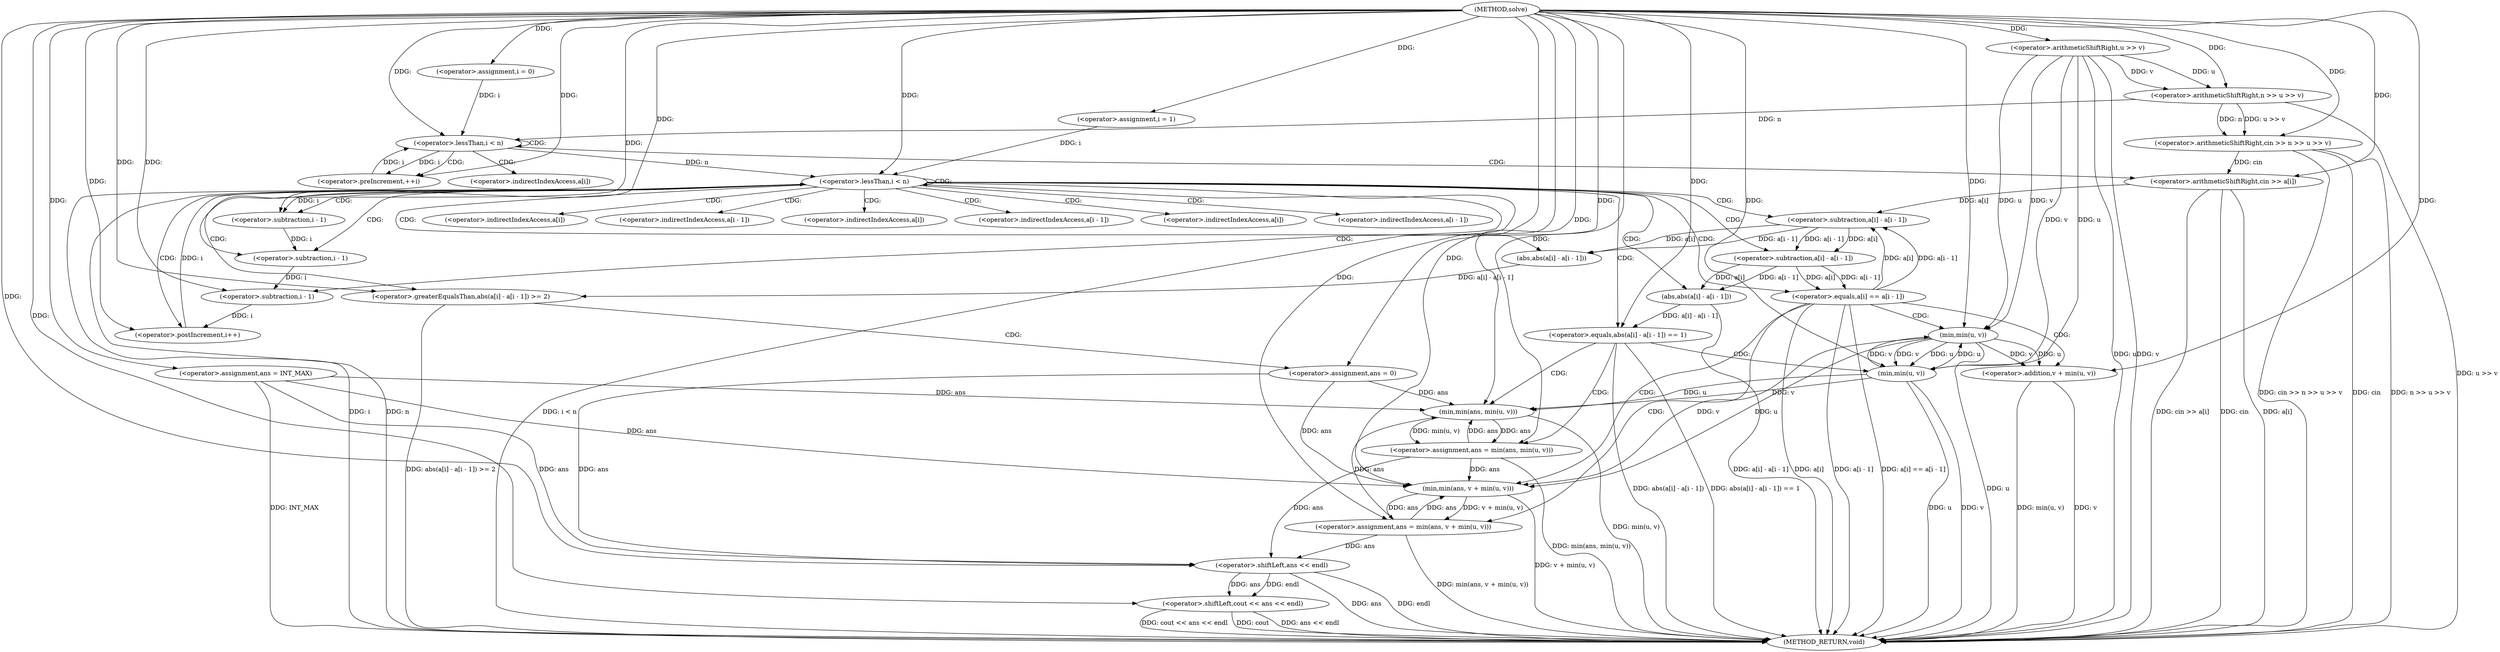 digraph "solve" {  
"1000318" [label = "(METHOD,solve)" ]
"1000421" [label = "(METHOD_RETURN,void)" ]
"1000323" [label = "(<operator>.arithmeticShiftRight,cin >> n >> u >> v)" ]
"1000347" [label = "(<operator>.assignment,ans = INT_MAX)" ]
"1000416" [label = "(<operator>.shiftLeft,cout << ans << endl)" ]
"1000333" [label = "(<operator>.assignment,i = 0)" ]
"1000336" [label = "(<operator>.lessThan,i < n)" ]
"1000339" [label = "(<operator>.preIncrement,++i)" ]
"1000341" [label = "(<operator>.arithmeticShiftRight,cin >> a[i])" ]
"1000352" [label = "(<operator>.assignment,i = 1)" ]
"1000355" [label = "(<operator>.lessThan,i < n)" ]
"1000358" [label = "(<operator>.postIncrement,i++)" ]
"1000325" [label = "(<operator>.arithmeticShiftRight,n >> u >> v)" ]
"1000418" [label = "(<operator>.shiftLeft,ans << endl)" ]
"1000327" [label = "(<operator>.arithmeticShiftRight,u >> v)" ]
"1000362" [label = "(<operator>.greaterEqualsThan,abs(a[i] - a[i - 1]) >= 2)" ]
"1000374" [label = "(<operator>.assignment,ans = 0)" ]
"1000378" [label = "(<operator>.equals,abs(a[i] - a[i - 1]) == 1)" ]
"1000390" [label = "(<operator>.assignment,ans = min(ans, min(u, v)))" ]
"1000398" [label = "(<operator>.equals,a[i] == a[i - 1])" ]
"1000407" [label = "(<operator>.assignment,ans = min(ans, v + min(u, v)))" ]
"1000363" [label = "(abs,abs(a[i] - a[i - 1]))" ]
"1000379" [label = "(abs,abs(a[i] - a[i - 1]))" ]
"1000392" [label = "(min,min(ans, min(u, v)))" ]
"1000409" [label = "(min,min(ans, v + min(u, v)))" ]
"1000364" [label = "(<operator>.subtraction,a[i] - a[i - 1])" ]
"1000380" [label = "(<operator>.subtraction,a[i] - a[i - 1])" ]
"1000394" [label = "(min,min(u, v))" ]
"1000404" [label = "(<operator>.subtraction,i - 1)" ]
"1000411" [label = "(<operator>.addition,v + min(u, v))" ]
"1000413" [label = "(min,min(u, v))" ]
"1000370" [label = "(<operator>.subtraction,i - 1)" ]
"1000386" [label = "(<operator>.subtraction,i - 1)" ]
"1000343" [label = "(<operator>.indirectIndexAccess,a[i])" ]
"1000399" [label = "(<operator>.indirectIndexAccess,a[i])" ]
"1000402" [label = "(<operator>.indirectIndexAccess,a[i - 1])" ]
"1000365" [label = "(<operator>.indirectIndexAccess,a[i])" ]
"1000368" [label = "(<operator>.indirectIndexAccess,a[i - 1])" ]
"1000381" [label = "(<operator>.indirectIndexAccess,a[i])" ]
"1000384" [label = "(<operator>.indirectIndexAccess,a[i - 1])" ]
  "1000323" -> "1000421"  [ label = "DDG: cin"] 
  "1000327" -> "1000421"  [ label = "DDG: u"] 
  "1000327" -> "1000421"  [ label = "DDG: v"] 
  "1000325" -> "1000421"  [ label = "DDG: u >> v"] 
  "1000323" -> "1000421"  [ label = "DDG: n >> u >> v"] 
  "1000323" -> "1000421"  [ label = "DDG: cin >> n >> u >> v"] 
  "1000355" -> "1000421"  [ label = "DDG: i"] 
  "1000355" -> "1000421"  [ label = "DDG: n"] 
  "1000355" -> "1000421"  [ label = "DDG: i < n"] 
  "1000418" -> "1000421"  [ label = "DDG: ans"] 
  "1000416" -> "1000421"  [ label = "DDG: ans << endl"] 
  "1000416" -> "1000421"  [ label = "DDG: cout << ans << endl"] 
  "1000362" -> "1000421"  [ label = "DDG: abs(a[i] - a[i - 1]) >= 2"] 
  "1000379" -> "1000421"  [ label = "DDG: a[i] - a[i - 1]"] 
  "1000378" -> "1000421"  [ label = "DDG: abs(a[i] - a[i - 1])"] 
  "1000378" -> "1000421"  [ label = "DDG: abs(a[i] - a[i - 1]) == 1"] 
  "1000394" -> "1000421"  [ label = "DDG: u"] 
  "1000394" -> "1000421"  [ label = "DDG: v"] 
  "1000392" -> "1000421"  [ label = "DDG: min(u, v)"] 
  "1000390" -> "1000421"  [ label = "DDG: min(ans, min(u, v))"] 
  "1000398" -> "1000421"  [ label = "DDG: a[i]"] 
  "1000398" -> "1000421"  [ label = "DDG: a[i - 1]"] 
  "1000398" -> "1000421"  [ label = "DDG: a[i] == a[i - 1]"] 
  "1000411" -> "1000421"  [ label = "DDG: v"] 
  "1000413" -> "1000421"  [ label = "DDG: u"] 
  "1000411" -> "1000421"  [ label = "DDG: min(u, v)"] 
  "1000409" -> "1000421"  [ label = "DDG: v + min(u, v)"] 
  "1000407" -> "1000421"  [ label = "DDG: min(ans, v + min(u, v))"] 
  "1000341" -> "1000421"  [ label = "DDG: cin"] 
  "1000341" -> "1000421"  [ label = "DDG: a[i]"] 
  "1000341" -> "1000421"  [ label = "DDG: cin >> a[i]"] 
  "1000418" -> "1000421"  [ label = "DDG: endl"] 
  "1000416" -> "1000421"  [ label = "DDG: cout"] 
  "1000347" -> "1000421"  [ label = "DDG: INT_MAX"] 
  "1000318" -> "1000347"  [ label = "DDG: "] 
  "1000318" -> "1000323"  [ label = "DDG: "] 
  "1000325" -> "1000323"  [ label = "DDG: n"] 
  "1000325" -> "1000323"  [ label = "DDG: u >> v"] 
  "1000318" -> "1000333"  [ label = "DDG: "] 
  "1000318" -> "1000352"  [ label = "DDG: "] 
  "1000318" -> "1000416"  [ label = "DDG: "] 
  "1000418" -> "1000416"  [ label = "DDG: endl"] 
  "1000418" -> "1000416"  [ label = "DDG: ans"] 
  "1000318" -> "1000325"  [ label = "DDG: "] 
  "1000327" -> "1000325"  [ label = "DDG: u"] 
  "1000327" -> "1000325"  [ label = "DDG: v"] 
  "1000333" -> "1000336"  [ label = "DDG: i"] 
  "1000339" -> "1000336"  [ label = "DDG: i"] 
  "1000318" -> "1000336"  [ label = "DDG: "] 
  "1000325" -> "1000336"  [ label = "DDG: n"] 
  "1000336" -> "1000339"  [ label = "DDG: i"] 
  "1000318" -> "1000339"  [ label = "DDG: "] 
  "1000323" -> "1000341"  [ label = "DDG: cin"] 
  "1000318" -> "1000341"  [ label = "DDG: "] 
  "1000352" -> "1000355"  [ label = "DDG: i"] 
  "1000358" -> "1000355"  [ label = "DDG: i"] 
  "1000318" -> "1000355"  [ label = "DDG: "] 
  "1000336" -> "1000355"  [ label = "DDG: n"] 
  "1000404" -> "1000358"  [ label = "DDG: i"] 
  "1000318" -> "1000358"  [ label = "DDG: "] 
  "1000347" -> "1000418"  [ label = "DDG: ans"] 
  "1000374" -> "1000418"  [ label = "DDG: ans"] 
  "1000390" -> "1000418"  [ label = "DDG: ans"] 
  "1000407" -> "1000418"  [ label = "DDG: ans"] 
  "1000318" -> "1000418"  [ label = "DDG: "] 
  "1000318" -> "1000327"  [ label = "DDG: "] 
  "1000318" -> "1000374"  [ label = "DDG: "] 
  "1000392" -> "1000390"  [ label = "DDG: min(u, v)"] 
  "1000392" -> "1000390"  [ label = "DDG: ans"] 
  "1000409" -> "1000407"  [ label = "DDG: ans"] 
  "1000409" -> "1000407"  [ label = "DDG: v + min(u, v)"] 
  "1000363" -> "1000362"  [ label = "DDG: a[i] - a[i - 1]"] 
  "1000318" -> "1000362"  [ label = "DDG: "] 
  "1000379" -> "1000378"  [ label = "DDG: a[i] - a[i - 1]"] 
  "1000318" -> "1000378"  [ label = "DDG: "] 
  "1000318" -> "1000390"  [ label = "DDG: "] 
  "1000380" -> "1000398"  [ label = "DDG: a[i]"] 
  "1000380" -> "1000398"  [ label = "DDG: a[i - 1]"] 
  "1000318" -> "1000407"  [ label = "DDG: "] 
  "1000364" -> "1000363"  [ label = "DDG: a[i - 1]"] 
  "1000364" -> "1000363"  [ label = "DDG: a[i]"] 
  "1000380" -> "1000379"  [ label = "DDG: a[i]"] 
  "1000380" -> "1000379"  [ label = "DDG: a[i - 1]"] 
  "1000347" -> "1000392"  [ label = "DDG: ans"] 
  "1000374" -> "1000392"  [ label = "DDG: ans"] 
  "1000390" -> "1000392"  [ label = "DDG: ans"] 
  "1000407" -> "1000392"  [ label = "DDG: ans"] 
  "1000318" -> "1000392"  [ label = "DDG: "] 
  "1000394" -> "1000392"  [ label = "DDG: v"] 
  "1000394" -> "1000392"  [ label = "DDG: u"] 
  "1000347" -> "1000409"  [ label = "DDG: ans"] 
  "1000374" -> "1000409"  [ label = "DDG: ans"] 
  "1000390" -> "1000409"  [ label = "DDG: ans"] 
  "1000407" -> "1000409"  [ label = "DDG: ans"] 
  "1000318" -> "1000409"  [ label = "DDG: "] 
  "1000413" -> "1000409"  [ label = "DDG: v"] 
  "1000413" -> "1000409"  [ label = "DDG: u"] 
  "1000398" -> "1000364"  [ label = "DDG: a[i]"] 
  "1000341" -> "1000364"  [ label = "DDG: a[i]"] 
  "1000398" -> "1000364"  [ label = "DDG: a[i - 1]"] 
  "1000364" -> "1000380"  [ label = "DDG: a[i]"] 
  "1000364" -> "1000380"  [ label = "DDG: a[i - 1]"] 
  "1000327" -> "1000394"  [ label = "DDG: u"] 
  "1000413" -> "1000394"  [ label = "DDG: u"] 
  "1000318" -> "1000394"  [ label = "DDG: "] 
  "1000327" -> "1000394"  [ label = "DDG: v"] 
  "1000413" -> "1000394"  [ label = "DDG: v"] 
  "1000386" -> "1000404"  [ label = "DDG: i"] 
  "1000318" -> "1000404"  [ label = "DDG: "] 
  "1000413" -> "1000411"  [ label = "DDG: v"] 
  "1000318" -> "1000411"  [ label = "DDG: "] 
  "1000413" -> "1000411"  [ label = "DDG: u"] 
  "1000327" -> "1000413"  [ label = "DDG: u"] 
  "1000394" -> "1000413"  [ label = "DDG: u"] 
  "1000318" -> "1000413"  [ label = "DDG: "] 
  "1000327" -> "1000413"  [ label = "DDG: v"] 
  "1000394" -> "1000413"  [ label = "DDG: v"] 
  "1000355" -> "1000370"  [ label = "DDG: i"] 
  "1000318" -> "1000370"  [ label = "DDG: "] 
  "1000370" -> "1000386"  [ label = "DDG: i"] 
  "1000318" -> "1000386"  [ label = "DDG: "] 
  "1000336" -> "1000341"  [ label = "CDG: "] 
  "1000336" -> "1000336"  [ label = "CDG: "] 
  "1000336" -> "1000343"  [ label = "CDG: "] 
  "1000336" -> "1000339"  [ label = "CDG: "] 
  "1000355" -> "1000380"  [ label = "CDG: "] 
  "1000355" -> "1000379"  [ label = "CDG: "] 
  "1000355" -> "1000362"  [ label = "CDG: "] 
  "1000355" -> "1000370"  [ label = "CDG: "] 
  "1000355" -> "1000368"  [ label = "CDG: "] 
  "1000355" -> "1000384"  [ label = "CDG: "] 
  "1000355" -> "1000404"  [ label = "CDG: "] 
  "1000355" -> "1000399"  [ label = "CDG: "] 
  "1000355" -> "1000398"  [ label = "CDG: "] 
  "1000355" -> "1000365"  [ label = "CDG: "] 
  "1000355" -> "1000363"  [ label = "CDG: "] 
  "1000355" -> "1000355"  [ label = "CDG: "] 
  "1000355" -> "1000402"  [ label = "CDG: "] 
  "1000355" -> "1000378"  [ label = "CDG: "] 
  "1000355" -> "1000358"  [ label = "CDG: "] 
  "1000355" -> "1000381"  [ label = "CDG: "] 
  "1000355" -> "1000364"  [ label = "CDG: "] 
  "1000355" -> "1000386"  [ label = "CDG: "] 
  "1000362" -> "1000374"  [ label = "CDG: "] 
  "1000378" -> "1000392"  [ label = "CDG: "] 
  "1000378" -> "1000390"  [ label = "CDG: "] 
  "1000378" -> "1000394"  [ label = "CDG: "] 
  "1000398" -> "1000409"  [ label = "CDG: "] 
  "1000398" -> "1000407"  [ label = "CDG: "] 
  "1000398" -> "1000413"  [ label = "CDG: "] 
  "1000398" -> "1000411"  [ label = "CDG: "] 
}
